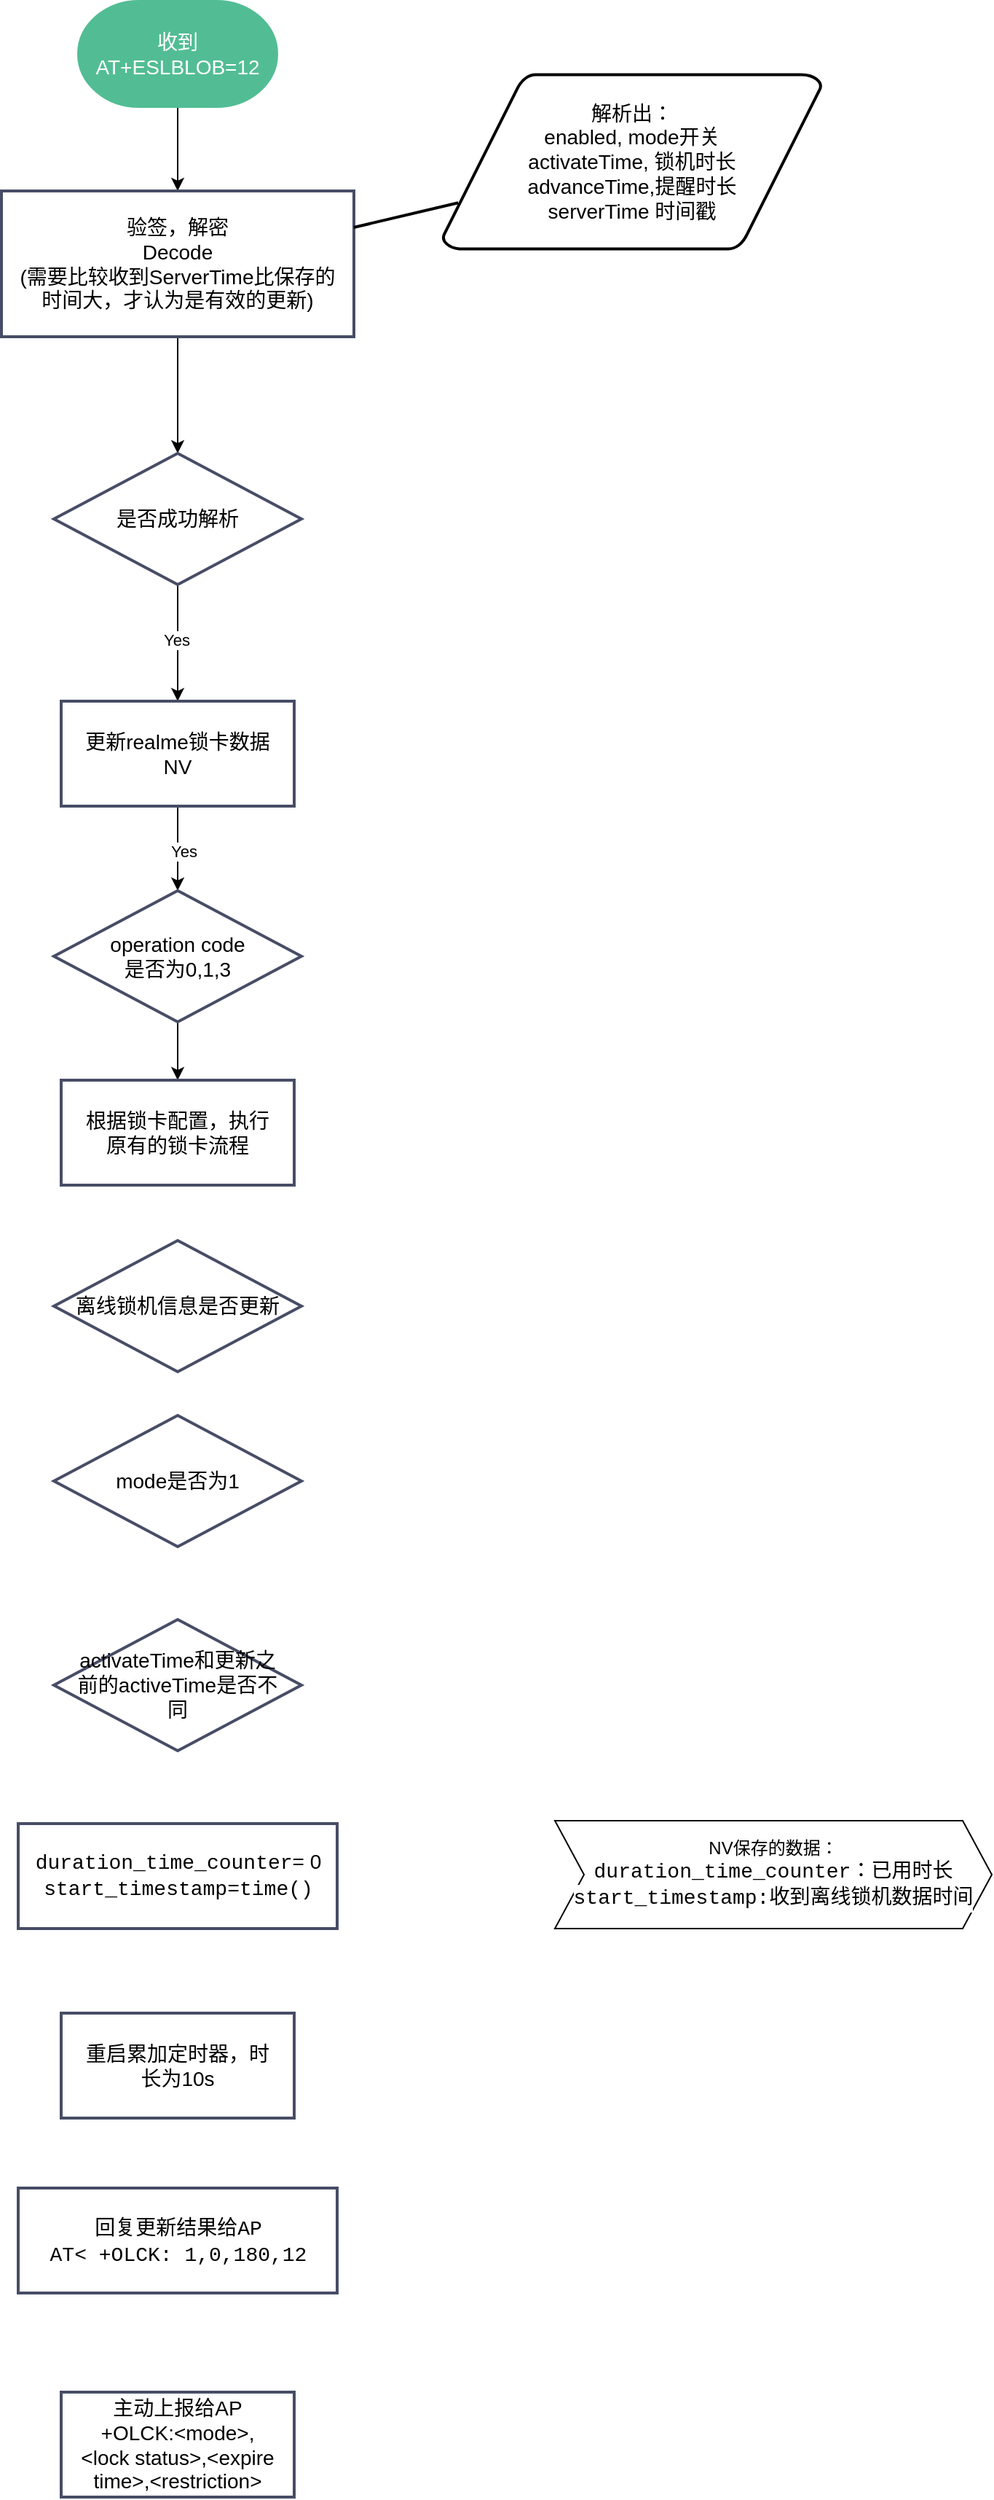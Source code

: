 <mxfile version="24.7.7">
  <diagram name="第 1 页" id="54BJwtoG-cp-33cE2wWl">
    <mxGraphModel dx="996" dy="372" grid="1" gridSize="10" guides="1" tooltips="1" connect="1" arrows="1" fold="1" page="1" pageScale="1" pageWidth="827" pageHeight="1169" math="0" shadow="0">
      <root>
        <mxCell id="0" />
        <mxCell id="1" parent="0" />
        <mxCell id="9z1HUDdmIe7pnTlIsTbF-13" value="" style="edgeStyle=orthogonalEdgeStyle;rounded=0;orthogonalLoop=1;jettySize=auto;html=1;" edge="1" parent="1" source="9z1HUDdmIe7pnTlIsTbF-14" target="9z1HUDdmIe7pnTlIsTbF-16">
          <mxGeometry relative="1" as="geometry" />
        </mxCell>
        <mxCell id="9z1HUDdmIe7pnTlIsTbF-14" value="收到AT+ESLBLOB=12" style="fontSize=14;zwfType=basicShape;strokeWidth=2;html=1;shape=mxgraph.flowchart.terminator;whiteSpace=wrap;strokeColor=#52BD94;fontColor=#FFFFFF;fillColor=#52BD94;" vertex="1" parent="1">
          <mxGeometry x="253" y="30" width="136" height="72" as="geometry" />
        </mxCell>
        <mxCell id="9z1HUDdmIe7pnTlIsTbF-15" value="" style="edgeStyle=orthogonalEdgeStyle;rounded=0;orthogonalLoop=1;jettySize=auto;html=1;" edge="1" parent="1" source="9z1HUDdmIe7pnTlIsTbF-16" target="9z1HUDdmIe7pnTlIsTbF-20">
          <mxGeometry relative="1" as="geometry" />
        </mxCell>
        <mxCell id="9z1HUDdmIe7pnTlIsTbF-16" value="验签，解密&lt;br&gt;Decode&lt;br&gt;(需要比较收到ServerTime比保存的时间大，才认为是有效的更新)" style="fontSize=14;spacingLeft=10;spacingRight=10;zwfType=basicShape;rounded=0;strokeWidth=2;strokeColor=#474D66;whiteSpace=wrap;html=1;" vertex="1" parent="1">
          <mxGeometry x="200" y="160" width="242" height="100" as="geometry" />
        </mxCell>
        <mxCell id="9z1HUDdmIe7pnTlIsTbF-17" value="&lt;span&gt;解析出：&lt;/span&gt;&lt;br&gt;&lt;span&gt;enabled, mode开关&lt;br&gt;activateTime, 锁机时长&lt;br&gt;advanceTime,提醒时长&lt;br&gt;serverTime 时间戳&lt;/span&gt;" style="fontSize=14;spacingLeft=10;spacingRight=10;zwfType=basicShape;shape=mxgraph.flowchart.data;html=1;strokeWidth=2;perimeter=parallelogramPerimeter;whiteSpace=wrap;rounded=1;arcSize=12;size=0.23;" vertex="1" parent="1">
          <mxGeometry x="503" y="80" width="260" height="120" as="geometry" />
        </mxCell>
        <mxCell id="9z1HUDdmIe7pnTlIsTbF-18" value="" style="spacingLeft=10;spacingRight=10;zwfType=line;endArrow=none;html=1;startSize=14;endSize=14;strokeLinecap=round;sourcePerimeterSpacing=8;targetPerimeterSpacing=8;strokeWidth=2;exitX=1;exitY=0.25;exitDx=0;exitDy=0;" edge="1" parent="1" source="9z1HUDdmIe7pnTlIsTbF-16" target="9z1HUDdmIe7pnTlIsTbF-17">
          <mxGeometry width="160" height="10" relative="1" as="geometry">
            <mxPoint x="453" y="190" as="sourcePoint" />
            <mxPoint x="613" y="180" as="targetPoint" />
          </mxGeometry>
        </mxCell>
        <mxCell id="9z1HUDdmIe7pnTlIsTbF-19" value="" style="edgeStyle=orthogonalEdgeStyle;rounded=0;orthogonalLoop=1;jettySize=auto;html=1;" edge="1" parent="1" source="9z1HUDdmIe7pnTlIsTbF-20" target="9z1HUDdmIe7pnTlIsTbF-23">
          <mxGeometry relative="1" as="geometry" />
        </mxCell>
        <mxCell id="9z1HUDdmIe7pnTlIsTbF-29" value="Yes" style="edgeLabel;html=1;align=center;verticalAlign=middle;resizable=0;points=[];" vertex="1" connectable="0" parent="9z1HUDdmIe7pnTlIsTbF-19">
          <mxGeometry x="-0.058" y="-1" relative="1" as="geometry">
            <mxPoint as="offset" />
          </mxGeometry>
        </mxCell>
        <mxCell id="9z1HUDdmIe7pnTlIsTbF-20" value="是否成功解析" style="fontSize=14;spacingLeft=10;spacingRight=10;zwfType=basicShape;strokeWidth=2;rhombus;whiteSpace=wrap;html=1;strokeColor=#474D66;" vertex="1" parent="1">
          <mxGeometry x="236" y="340" width="170" height="90" as="geometry" />
        </mxCell>
        <mxCell id="9z1HUDdmIe7pnTlIsTbF-21" value="" style="edgeStyle=orthogonalEdgeStyle;rounded=0;orthogonalLoop=1;jettySize=auto;html=1;" edge="1" parent="1" source="9z1HUDdmIe7pnTlIsTbF-23" target="9z1HUDdmIe7pnTlIsTbF-24">
          <mxGeometry relative="1" as="geometry" />
        </mxCell>
        <mxCell id="9z1HUDdmIe7pnTlIsTbF-22" value="Yes" style="edgeLabel;html=1;align=center;verticalAlign=middle;resizable=0;points=[];" vertex="1" connectable="0" parent="9z1HUDdmIe7pnTlIsTbF-21">
          <mxGeometry x="0.045" y="4" relative="1" as="geometry">
            <mxPoint as="offset" />
          </mxGeometry>
        </mxCell>
        <mxCell id="9z1HUDdmIe7pnTlIsTbF-23" value="更新realme锁卡数据NV" style="fontSize=14;spacingLeft=10;spacingRight=10;zwfType=basicShape;rounded=0;strokeWidth=2;strokeColor=#474D66;whiteSpace=wrap;html=1;" vertex="1" parent="1">
          <mxGeometry x="241" y="510" width="160" height="72" as="geometry" />
        </mxCell>
        <mxCell id="9z1HUDdmIe7pnTlIsTbF-31" style="edgeStyle=orthogonalEdgeStyle;rounded=0;orthogonalLoop=1;jettySize=auto;html=1;exitX=0.5;exitY=1;exitDx=0;exitDy=0;entryX=0.5;entryY=0;entryDx=0;entryDy=0;" edge="1" parent="1" source="9z1HUDdmIe7pnTlIsTbF-24" target="9z1HUDdmIe7pnTlIsTbF-30">
          <mxGeometry relative="1" as="geometry" />
        </mxCell>
        <mxCell id="9z1HUDdmIe7pnTlIsTbF-24" value="operation code&lt;br&gt;是否为0,1,3" style="fontSize=14;spacingLeft=10;spacingRight=10;zwfType=basicShape;strokeWidth=2;rhombus;whiteSpace=wrap;html=1;strokeColor=#474D66;" vertex="1" parent="1">
          <mxGeometry x="236" y="640" width="170" height="90" as="geometry" />
        </mxCell>
        <mxCell id="9z1HUDdmIe7pnTlIsTbF-25" value="离线锁机信息是否更新" style="fontSize=14;spacingLeft=10;spacingRight=10;zwfType=basicShape;strokeWidth=2;rhombus;whiteSpace=wrap;html=1;strokeColor=#474D66;" vertex="1" parent="1">
          <mxGeometry x="236" y="880" width="170" height="90" as="geometry" />
        </mxCell>
        <mxCell id="9z1HUDdmIe7pnTlIsTbF-26" value="重启累加定时器，时长为10s" style="fontSize=14;spacingLeft=10;spacingRight=10;zwfType=basicShape;rounded=0;strokeWidth=2;strokeColor=#474D66;whiteSpace=wrap;html=1;" vertex="1" parent="1">
          <mxGeometry x="241" y="1410" width="160" height="72" as="geometry" />
        </mxCell>
        <mxCell id="9z1HUDdmIe7pnTlIsTbF-28" value="&lt;span style=&quot;background-color: rgb(255, 255, 255); font-family: Consolas, &amp;quot;Courier New&amp;quot;, monospace; white-space: pre;&quot;&gt;duration_time_counter&lt;/span&gt;= 0&lt;div&gt;&lt;div style=&quot;background-color: rgb(255, 255, 255); font-family: Consolas, &amp;quot;Courier New&amp;quot;, monospace; line-height: 19px; white-space: pre;&quot;&gt;start_timestamp=time()&lt;/div&gt;&lt;/div&gt;" style="fontSize=14;spacingLeft=10;spacingRight=10;zwfType=basicShape;rounded=0;strokeWidth=2;strokeColor=#474D66;whiteSpace=wrap;html=1;" vertex="1" parent="1">
          <mxGeometry x="211.5" y="1280" width="219" height="72" as="geometry" />
        </mxCell>
        <mxCell id="9z1HUDdmIe7pnTlIsTbF-30" value="根据锁卡配置，执行原有的锁卡流程" style="fontSize=14;spacingLeft=10;spacingRight=10;zwfType=basicShape;rounded=0;strokeWidth=2;strokeColor=#474D66;whiteSpace=wrap;html=1;" vertex="1" parent="1">
          <mxGeometry x="241" y="770" width="160" height="72" as="geometry" />
        </mxCell>
        <mxCell id="9z1HUDdmIe7pnTlIsTbF-32" value="mode是否为1" style="fontSize=14;spacingLeft=10;spacingRight=10;zwfType=basicShape;strokeWidth=2;rhombus;whiteSpace=wrap;html=1;strokeColor=#474D66;" vertex="1" parent="1">
          <mxGeometry x="236" y="1000" width="170" height="90" as="geometry" />
        </mxCell>
        <mxCell id="9z1HUDdmIe7pnTlIsTbF-33" value="activateTime和更新之前的activeTime是否不同" style="fontSize=14;spacingLeft=10;spacingRight=10;zwfType=basicShape;strokeWidth=2;rhombus;whiteSpace=wrap;html=1;strokeColor=#474D66;" vertex="1" parent="1">
          <mxGeometry x="236" y="1140" width="170" height="90" as="geometry" />
        </mxCell>
        <mxCell id="9z1HUDdmIe7pnTlIsTbF-34" value="&lt;font face=&quot;Consolas, Courier New, monospace&quot;&gt;&lt;span style=&quot;white-space: pre; background-color: rgb(255, 255, 255);&quot;&gt;回复更新结果给AP&lt;/span&gt;&lt;/font&gt;&lt;div&gt;&lt;font face=&quot;Consolas, Courier New, monospace&quot;&gt;&lt;span style=&quot;background-color: rgb(255, 255, 255);&quot;&gt;&lt;span style=&quot;white-space: pre;&quot;&gt;AT&amp;lt; +OLCK: 1,0,180,12&lt;/span&gt;&lt;br&gt;&lt;/span&gt;&lt;/font&gt;&lt;/div&gt;" style="fontSize=14;spacingLeft=10;spacingRight=10;zwfType=basicShape;rounded=0;strokeWidth=2;strokeColor=#474D66;whiteSpace=wrap;html=1;" vertex="1" parent="1">
          <mxGeometry x="211.5" y="1530" width="219" height="72" as="geometry" />
        </mxCell>
        <mxCell id="9z1HUDdmIe7pnTlIsTbF-35" value="主动上报给AP&lt;div&gt;+OLCK:&amp;lt;mode&amp;gt;,&amp;lt;lock status&amp;gt;,&amp;lt;expire time&amp;gt;,&amp;lt;restriction&amp;gt;&lt;br&gt;&lt;/div&gt;" style="fontSize=14;spacingLeft=10;spacingRight=10;zwfType=basicShape;rounded=0;strokeWidth=2;strokeColor=#474D66;whiteSpace=wrap;html=1;" vertex="1" parent="1">
          <mxGeometry x="241" y="1670" width="160" height="72" as="geometry" />
        </mxCell>
        <mxCell id="9z1HUDdmIe7pnTlIsTbF-36" value="NV保存的数据：&lt;div&gt;&lt;span style=&quot;font-size: 14px; background-color: rgb(255, 255, 255); font-family: Consolas, &amp;quot;Courier New&amp;quot;, monospace; white-space: pre;&quot;&gt;duration_time_counter&lt;/span&gt;&lt;span style=&quot;font-size: 14px;&quot;&gt;：已用时长&lt;/span&gt;&lt;div style=&quot;font-size: 14px;&quot;&gt;&lt;div style=&quot;background-color: rgb(255, 255, 255); font-family: Consolas, &amp;quot;Courier New&amp;quot;, monospace; line-height: 19px; white-space: pre;&quot;&gt;start_timestamp:收到离线锁机数据时间&lt;/div&gt;&lt;/div&gt;&lt;/div&gt;" style="shape=step;perimeter=stepPerimeter;whiteSpace=wrap;html=1;fixedSize=1;" vertex="1" parent="1">
          <mxGeometry x="580" y="1278" width="300" height="74" as="geometry" />
        </mxCell>
      </root>
    </mxGraphModel>
  </diagram>
</mxfile>
